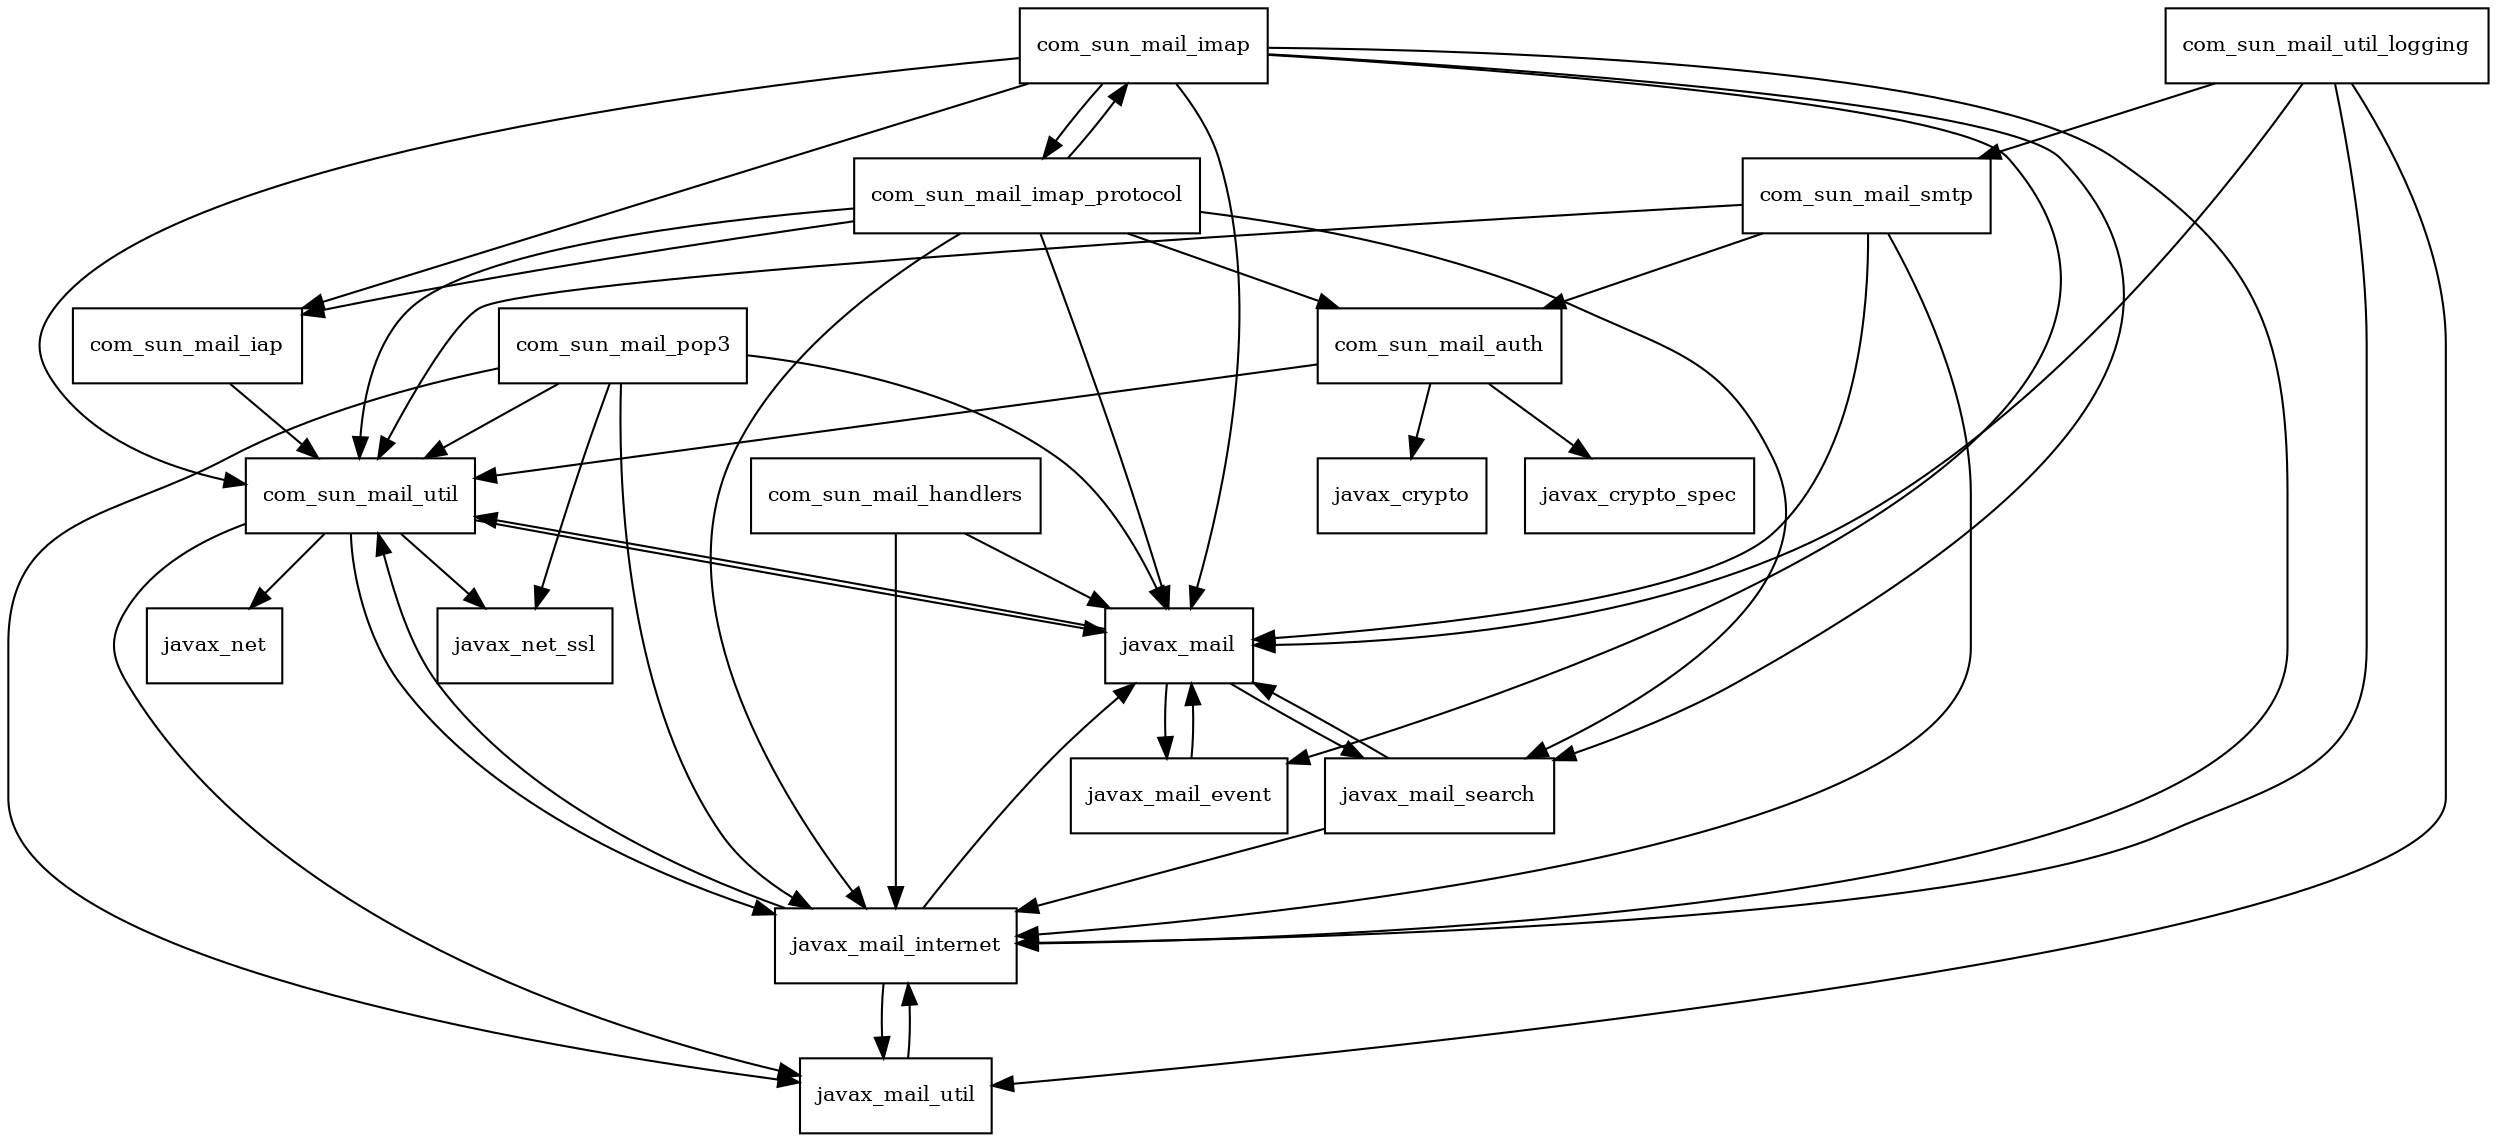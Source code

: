 digraph mail_1_4_5_redhat_1_package_dependencies {
  node [shape = box, fontsize=10.0];
  com_sun_mail_auth -> com_sun_mail_util;
  com_sun_mail_auth -> javax_crypto;
  com_sun_mail_auth -> javax_crypto_spec;
  com_sun_mail_handlers -> javax_mail;
  com_sun_mail_handlers -> javax_mail_internet;
  com_sun_mail_iap -> com_sun_mail_util;
  com_sun_mail_imap -> com_sun_mail_iap;
  com_sun_mail_imap -> com_sun_mail_imap_protocol;
  com_sun_mail_imap -> com_sun_mail_util;
  com_sun_mail_imap -> javax_mail;
  com_sun_mail_imap -> javax_mail_event;
  com_sun_mail_imap -> javax_mail_internet;
  com_sun_mail_imap -> javax_mail_search;
  com_sun_mail_imap_protocol -> com_sun_mail_auth;
  com_sun_mail_imap_protocol -> com_sun_mail_iap;
  com_sun_mail_imap_protocol -> com_sun_mail_imap;
  com_sun_mail_imap_protocol -> com_sun_mail_util;
  com_sun_mail_imap_protocol -> javax_mail;
  com_sun_mail_imap_protocol -> javax_mail_internet;
  com_sun_mail_imap_protocol -> javax_mail_search;
  com_sun_mail_pop3 -> com_sun_mail_util;
  com_sun_mail_pop3 -> javax_mail;
  com_sun_mail_pop3 -> javax_mail_internet;
  com_sun_mail_pop3 -> javax_mail_util;
  com_sun_mail_pop3 -> javax_net_ssl;
  com_sun_mail_smtp -> com_sun_mail_auth;
  com_sun_mail_smtp -> com_sun_mail_util;
  com_sun_mail_smtp -> javax_mail;
  com_sun_mail_smtp -> javax_mail_internet;
  com_sun_mail_util -> javax_mail;
  com_sun_mail_util -> javax_mail_internet;
  com_sun_mail_util -> javax_mail_util;
  com_sun_mail_util -> javax_net;
  com_sun_mail_util -> javax_net_ssl;
  com_sun_mail_util_logging -> com_sun_mail_smtp;
  com_sun_mail_util_logging -> javax_mail;
  com_sun_mail_util_logging -> javax_mail_internet;
  com_sun_mail_util_logging -> javax_mail_util;
  javax_mail -> com_sun_mail_util;
  javax_mail -> javax_mail_event;
  javax_mail -> javax_mail_search;
  javax_mail_event -> javax_mail;
  javax_mail_internet -> com_sun_mail_util;
  javax_mail_internet -> javax_mail;
  javax_mail_internet -> javax_mail_util;
  javax_mail_search -> javax_mail;
  javax_mail_search -> javax_mail_internet;
  javax_mail_util -> javax_mail_internet;
}
